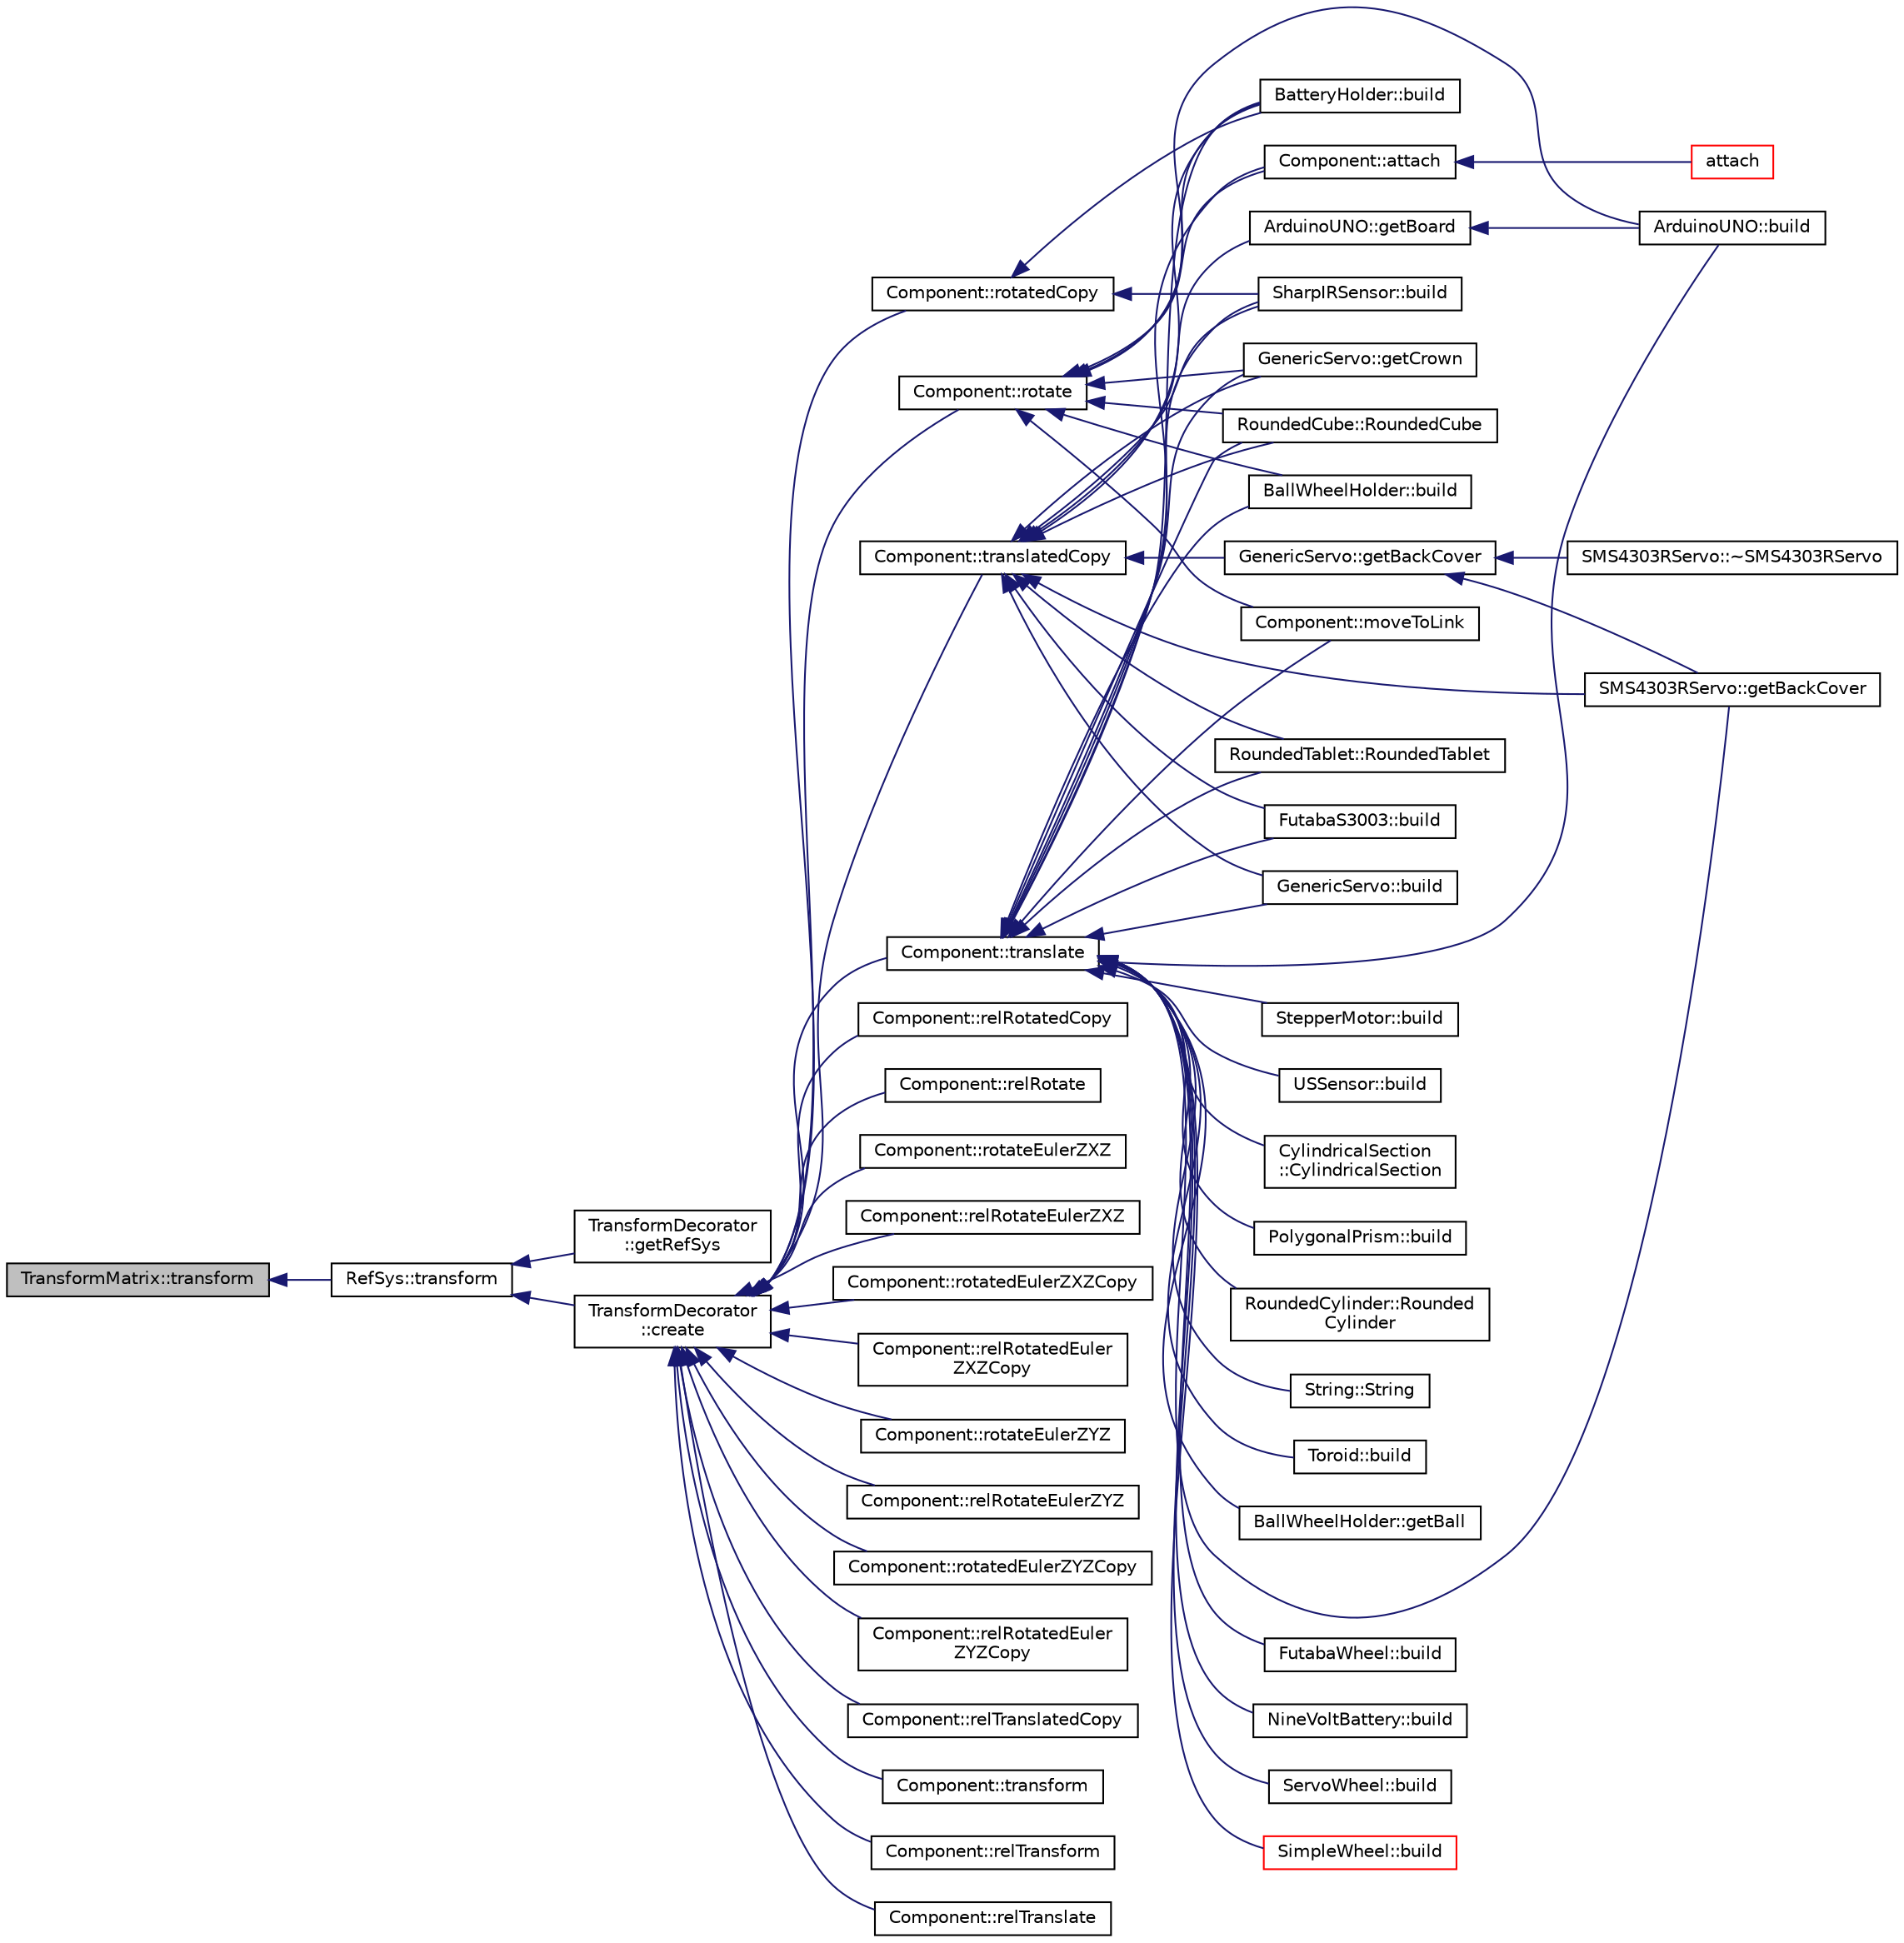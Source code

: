 digraph "TransformMatrix::transform"
{
  edge [fontname="Helvetica",fontsize="10",labelfontname="Helvetica",labelfontsize="10"];
  node [fontname="Helvetica",fontsize="10",shape=record];
  rankdir="LR";
  Node417 [label="TransformMatrix::transform",height=0.2,width=0.4,color="black", fillcolor="grey75", style="filled", fontcolor="black"];
  Node417 -> Node418 [dir="back",color="midnightblue",fontsize="10",style="solid",fontname="Helvetica"];
  Node418 [label="RefSys::transform",height=0.2,width=0.4,color="black", fillcolor="white", style="filled",URL="$classRefSys.html#a257068ba4a052c855587d334edec48ff",tooltip="Rotates the reference system This methods rotates the reference system with a rotational matrix..."];
  Node418 -> Node419 [dir="back",color="midnightblue",fontsize="10",style="solid",fontname="Helvetica"];
  Node419 [label="TransformDecorator\l::getRefSys",height=0.2,width=0.4,color="black", fillcolor="white", style="filled",URL="$classTransformDecorator.html#a294baa9d24ae01b822100e1db870679d"];
  Node418 -> Node420 [dir="back",color="midnightblue",fontsize="10",style="solid",fontname="Helvetica"];
  Node420 [label="TransformDecorator\l::create",height=0.2,width=0.4,color="black", fillcolor="white", style="filled",URL="$classTransformDecorator.html#a0aa4971660b91bebb8ad53e682b00bd1",tooltip="Default factory method. "];
  Node420 -> Node421 [dir="back",color="midnightblue",fontsize="10",style="solid",fontname="Helvetica"];
  Node421 [label="Component::rotatedCopy",height=0.2,width=0.4,color="black", fillcolor="white", style="filled",URL="$classComponent.html#ad9de437a1628000f65fea65381e4c3d4",tooltip="Rotate the component. "];
  Node421 -> Node422 [dir="back",color="midnightblue",fontsize="10",style="solid",fontname="Helvetica"];
  Node422 [label="BatteryHolder::build",height=0.2,width=0.4,color="black", fillcolor="white", style="filled",URL="$classBatteryHolder.html#a31b5756aae7816ef88986302ec12303c",tooltip="Build the piece. "];
  Node421 -> Node423 [dir="back",color="midnightblue",fontsize="10",style="solid",fontname="Helvetica"];
  Node423 [label="SharpIRSensor::build",height=0.2,width=0.4,color="black", fillcolor="white", style="filled",URL="$classSharpIRSensor.html#a9358ae89493f89e94ecf763fa4f2f542",tooltip="Build the piece. "];
  Node420 -> Node424 [dir="back",color="midnightblue",fontsize="10",style="solid",fontname="Helvetica"];
  Node424 [label="Component::relRotatedCopy",height=0.2,width=0.4,color="black", fillcolor="white", style="filled",URL="$classComponent.html#ac55c1d200c06a40b1093e7c1874a81ea",tooltip="Rotate the component around its local reference system. "];
  Node420 -> Node425 [dir="back",color="midnightblue",fontsize="10",style="solid",fontname="Helvetica"];
  Node425 [label="Component::rotate",height=0.2,width=0.4,color="black", fillcolor="white", style="filled",URL="$classComponent.html#a5d02f92e62bd7a142dcc9c0dae0c908d",tooltip="Rotate the component. "];
  Node425 -> Node426 [dir="back",color="midnightblue",fontsize="10",style="solid",fontname="Helvetica"];
  Node426 [label="RoundedCube::RoundedCube",height=0.2,width=0.4,color="black", fillcolor="white", style="filled",URL="$classRoundedCube.html#ad0ba2fd7d94c9b93a559bb36ab5787bf",tooltip="Constructor. "];
  Node425 -> Node427 [dir="back",color="midnightblue",fontsize="10",style="solid",fontname="Helvetica"];
  Node427 [label="Component::moveToLink",height=0.2,width=0.4,color="black", fillcolor="white", style="filled",URL="$classComponent.html#a90358faa491581771a2677e8cdc00bfd",tooltip="Move To Link Function This method rotates and translates the component in order to place it at a link..."];
  Node425 -> Node428 [dir="back",color="midnightblue",fontsize="10",style="solid",fontname="Helvetica"];
  Node428 [label="Component::attach",height=0.2,width=0.4,color="black", fillcolor="white", style="filled",URL="$classComponent.html#a229e816c0585cc4452b0200e0e842d1c",tooltip="Attaches two components This method attaches attachment component to the componet, making the links fit together. "];
  Node428 -> Node429 [dir="back",color="midnightblue",fontsize="10",style="solid",fontname="Helvetica"];
  Node429 [label="attach",height=0.2,width=0.4,color="red", fillcolor="white", style="filled",URL="$globalfunctions_8h.html#a09e34955be2ae478ecf8ee52ce4cc741",tooltip="Attaches two components This method attaches attachment component to base componet, making the links fit together. "];
  Node425 -> Node431 [dir="back",color="midnightblue",fontsize="10",style="solid",fontname="Helvetica"];
  Node431 [label="ArduinoUNO::build",height=0.2,width=0.4,color="black", fillcolor="white", style="filled",URL="$classArduinoUNO.html#a3f36db05b8094951b6a0372fae99e390",tooltip="Build the piece. "];
  Node425 -> Node432 [dir="back",color="midnightblue",fontsize="10",style="solid",fontname="Helvetica"];
  Node432 [label="BallWheelHolder::build",height=0.2,width=0.4,color="black", fillcolor="white", style="filled",URL="$classBallWheelHolder.html#a5fdc4b7a1f329bf9e136abb14ce79066",tooltip="Build the piece. "];
  Node425 -> Node422 [dir="back",color="midnightblue",fontsize="10",style="solid",fontname="Helvetica"];
  Node425 -> Node433 [dir="back",color="midnightblue",fontsize="10",style="solid",fontname="Helvetica"];
  Node433 [label="GenericServo::getCrown",height=0.2,width=0.4,color="black", fillcolor="white", style="filled",URL="$classGenericServo.html#a495d0b7ab36c079972c4702359c5ec76",tooltip="returns a component only with the crown "];
  Node420 -> Node434 [dir="back",color="midnightblue",fontsize="10",style="solid",fontname="Helvetica"];
  Node434 [label="Component::relRotate",height=0.2,width=0.4,color="black", fillcolor="white", style="filled",URL="$classComponent.html#a2c3e5cf2bc1680e69b3268e7063cd1d8",tooltip="Rotate the component around its local reference system. "];
  Node420 -> Node435 [dir="back",color="midnightblue",fontsize="10",style="solid",fontname="Helvetica"];
  Node435 [label="Component::rotateEulerZXZ",height=0.2,width=0.4,color="black", fillcolor="white", style="filled",URL="$classComponent.html#a65626ffdf954959a05120a15daf04219",tooltip="Rotate the component with Euler Angles ZX&#39;Z&#39;&#39;. "];
  Node420 -> Node436 [dir="back",color="midnightblue",fontsize="10",style="solid",fontname="Helvetica"];
  Node436 [label="Component::relRotateEulerZXZ",height=0.2,width=0.4,color="black", fillcolor="white", style="filled",URL="$classComponent.html#a29263e0bb90f81f656e96f2d32c7779a",tooltip="Rotate the component with Euler Angles ZX&#39;Z&#39;&#39; around its local reference system. "];
  Node420 -> Node437 [dir="back",color="midnightblue",fontsize="10",style="solid",fontname="Helvetica"];
  Node437 [label="Component::rotatedEulerZXZCopy",height=0.2,width=0.4,color="black", fillcolor="white", style="filled",URL="$classComponent.html#a356ba279ad0e9897f67c55bcebc56cd1",tooltip="Rotate a copy of the component with Euler Angles ZX&#39;Z&#39;&#39;. "];
  Node420 -> Node438 [dir="back",color="midnightblue",fontsize="10",style="solid",fontname="Helvetica"];
  Node438 [label="Component::relRotatedEuler\lZXZCopy",height=0.2,width=0.4,color="black", fillcolor="white", style="filled",URL="$classComponent.html#aed22d90f781e4775efe024cf2bc63541",tooltip="Rotate a copy of the component with Euler Angles ZX&#39;Z&#39;&#39; around its local reference system..."];
  Node420 -> Node439 [dir="back",color="midnightblue",fontsize="10",style="solid",fontname="Helvetica"];
  Node439 [label="Component::rotateEulerZYZ",height=0.2,width=0.4,color="black", fillcolor="white", style="filled",URL="$classComponent.html#a495eab23b140a50437e90f84500803eb",tooltip="Rotate the component with Euler Angles ZY&#39;Z&#39;&#39;. "];
  Node420 -> Node440 [dir="back",color="midnightblue",fontsize="10",style="solid",fontname="Helvetica"];
  Node440 [label="Component::relRotateEulerZYZ",height=0.2,width=0.4,color="black", fillcolor="white", style="filled",URL="$classComponent.html#a04731b2276edc482d179889f9ac83a5a",tooltip="Rotate the component with Euler Angles ZY&#39;Z&#39;&#39; around its local reference system. "];
  Node420 -> Node441 [dir="back",color="midnightblue",fontsize="10",style="solid",fontname="Helvetica"];
  Node441 [label="Component::rotatedEulerZYZCopy",height=0.2,width=0.4,color="black", fillcolor="white", style="filled",URL="$classComponent.html#a1ad2043bd3b91ad39cf671b6c7becfa5",tooltip="Rotate a copy of the component with Euler Angles ZX&#39;Z&#39;&#39;. "];
  Node420 -> Node442 [dir="back",color="midnightblue",fontsize="10",style="solid",fontname="Helvetica"];
  Node442 [label="Component::relRotatedEuler\lZYZCopy",height=0.2,width=0.4,color="black", fillcolor="white", style="filled",URL="$classComponent.html#a8aa8baded83e217655004ea955e53379",tooltip="Rotate a copy of the component with Euler Angles ZX&#39;Z&#39;&#39; around its local reference system..."];
  Node420 -> Node443 [dir="back",color="midnightblue",fontsize="10",style="solid",fontname="Helvetica"];
  Node443 [label="Component::translatedCopy",height=0.2,width=0.4,color="black", fillcolor="white", style="filled",URL="$classComponent.html#a9b25cc8e1420561130218b7c360eab67",tooltip="Translate the component. "];
  Node443 -> Node426 [dir="back",color="midnightblue",fontsize="10",style="solid",fontname="Helvetica"];
  Node443 -> Node444 [dir="back",color="midnightblue",fontsize="10",style="solid",fontname="Helvetica"];
  Node444 [label="RoundedTablet::RoundedTablet",height=0.2,width=0.4,color="black", fillcolor="white", style="filled",URL="$classRoundedTablet.html#acb7bd8292117dbfba2b14e928a5f1d1e",tooltip="Constructor. "];
  Node443 -> Node445 [dir="back",color="midnightblue",fontsize="10",style="solid",fontname="Helvetica"];
  Node445 [label="ArduinoUNO::getBoard",height=0.2,width=0.4,color="black", fillcolor="white", style="filled",URL="$classArduinoUNO.html#a2765f8e142d0668f66270d15dfb30296",tooltip="returns a component only with the board "];
  Node445 -> Node431 [dir="back",color="midnightblue",fontsize="10",style="solid",fontname="Helvetica"];
  Node443 -> Node422 [dir="back",color="midnightblue",fontsize="10",style="solid",fontname="Helvetica"];
  Node443 -> Node446 [dir="back",color="midnightblue",fontsize="10",style="solid",fontname="Helvetica"];
  Node446 [label="FutabaS3003::build",height=0.2,width=0.4,color="black", fillcolor="white", style="filled",URL="$classFutabaS3003.html#a780e4ad25476f3d7962675c1b5e4fb03",tooltip="Build the piece. "];
  Node443 -> Node447 [dir="back",color="midnightblue",fontsize="10",style="solid",fontname="Helvetica"];
  Node447 [label="GenericServo::getBackCover",height=0.2,width=0.4,color="black", fillcolor="white", style="filled",URL="$classGenericServo.html#a93fe47b0ebffbe1c9c71e190fe92736c",tooltip="getBackCover "];
  Node447 -> Node448 [dir="back",color="midnightblue",fontsize="10",style="solid",fontname="Helvetica"];
  Node448 [label="SMS4303RServo::getBackCover",height=0.2,width=0.4,color="black", fillcolor="white", style="filled",URL="$classSMS4303RServo.html#aeec1aa712c347da1a5fe9ece738a9bdc",tooltip="getBackCover "];
  Node447 -> Node449 [dir="back",color="midnightblue",fontsize="10",style="solid",fontname="Helvetica"];
  Node449 [label="SMS4303RServo::~SMS4303RServo",height=0.2,width=0.4,color="black", fillcolor="white", style="filled",URL="$classSMS4303RServo.html#aac97a19841450ef1d51154c0e4c160bb",tooltip="Default destructor. "];
  Node443 -> Node433 [dir="back",color="midnightblue",fontsize="10",style="solid",fontname="Helvetica"];
  Node443 -> Node450 [dir="back",color="midnightblue",fontsize="10",style="solid",fontname="Helvetica"];
  Node450 [label="GenericServo::build",height=0.2,width=0.4,color="black", fillcolor="white", style="filled",URL="$classGenericServo.html#a278c702f6e1e6ab5dc2d05964f3d14eb",tooltip="Build the piece. "];
  Node443 -> Node423 [dir="back",color="midnightblue",fontsize="10",style="solid",fontname="Helvetica"];
  Node443 -> Node448 [dir="back",color="midnightblue",fontsize="10",style="solid",fontname="Helvetica"];
  Node420 -> Node451 [dir="back",color="midnightblue",fontsize="10",style="solid",fontname="Helvetica"];
  Node451 [label="Component::relTranslatedCopy",height=0.2,width=0.4,color="black", fillcolor="white", style="filled",URL="$classComponent.html#ae38d7d4bc776ce28cd7a3811a262d0ed",tooltip="Translate the component wrt. to its local reference system. "];
  Node420 -> Node452 [dir="back",color="midnightblue",fontsize="10",style="solid",fontname="Helvetica"];
  Node452 [label="Component::transform",height=0.2,width=0.4,color="black", fillcolor="white", style="filled",URL="$classComponent.html#abfdd7b2784ca975181f2f9391a7a3e50"];
  Node420 -> Node453 [dir="back",color="midnightblue",fontsize="10",style="solid",fontname="Helvetica"];
  Node453 [label="Component::relTransform",height=0.2,width=0.4,color="black", fillcolor="white", style="filled",URL="$classComponent.html#a96438164cd3e438b3044c420c4bd2788"];
  Node420 -> Node454 [dir="back",color="midnightblue",fontsize="10",style="solid",fontname="Helvetica"];
  Node454 [label="Component::translate",height=0.2,width=0.4,color="black", fillcolor="white", style="filled",URL="$classComponent.html#a0df678527e9d0d65a749bbc5883a71af",tooltip="Translate the component. "];
  Node454 -> Node455 [dir="back",color="midnightblue",fontsize="10",style="solid",fontname="Helvetica"];
  Node455 [label="CylindricalSection\l::CylindricalSection",height=0.2,width=0.4,color="black", fillcolor="white", style="filled",URL="$classCylindricalSection.html#a72ba130be49d400a5a0aa0a365e7c900",tooltip="Constructor. "];
  Node454 -> Node456 [dir="back",color="midnightblue",fontsize="10",style="solid",fontname="Helvetica"];
  Node456 [label="PolygonalPrism::build",height=0.2,width=0.4,color="black", fillcolor="white", style="filled",URL="$classPolygonalPrism.html#a3915dd262cd305a5212b01dcb6494d04",tooltip="Build the piece. "];
  Node454 -> Node426 [dir="back",color="midnightblue",fontsize="10",style="solid",fontname="Helvetica"];
  Node454 -> Node457 [dir="back",color="midnightblue",fontsize="10",style="solid",fontname="Helvetica"];
  Node457 [label="RoundedCylinder::Rounded\lCylinder",height=0.2,width=0.4,color="black", fillcolor="white", style="filled",URL="$classRoundedCylinder.html#a71de022375f47005a38034c037d6dd2f",tooltip="Static factory method. "];
  Node454 -> Node444 [dir="back",color="midnightblue",fontsize="10",style="solid",fontname="Helvetica"];
  Node454 -> Node458 [dir="back",color="midnightblue",fontsize="10",style="solid",fontname="Helvetica"];
  Node458 [label="String::String",height=0.2,width=0.4,color="black", fillcolor="white", style="filled",URL="$classString.html#a9662ca94c4e2cd2a1b6fe723fd7ee6d7"];
  Node454 -> Node459 [dir="back",color="midnightblue",fontsize="10",style="solid",fontname="Helvetica"];
  Node459 [label="Toroid::build",height=0.2,width=0.4,color="black", fillcolor="white", style="filled",URL="$classToroid.html#a1f536ca45b977d2b16caddcfac37e8f2",tooltip="Build the piece. "];
  Node454 -> Node427 [dir="back",color="midnightblue",fontsize="10",style="solid",fontname="Helvetica"];
  Node454 -> Node428 [dir="back",color="midnightblue",fontsize="10",style="solid",fontname="Helvetica"];
  Node454 -> Node431 [dir="back",color="midnightblue",fontsize="10",style="solid",fontname="Helvetica"];
  Node454 -> Node432 [dir="back",color="midnightblue",fontsize="10",style="solid",fontname="Helvetica"];
  Node454 -> Node460 [dir="back",color="midnightblue",fontsize="10",style="solid",fontname="Helvetica"];
  Node460 [label="BallWheelHolder::getBall",height=0.2,width=0.4,color="black", fillcolor="white", style="filled",URL="$classBallWheelHolder.html#aa345c2a64731ffd98a8562c452b9115b"];
  Node454 -> Node422 [dir="back",color="midnightblue",fontsize="10",style="solid",fontname="Helvetica"];
  Node454 -> Node446 [dir="back",color="midnightblue",fontsize="10",style="solid",fontname="Helvetica"];
  Node454 -> Node461 [dir="back",color="midnightblue",fontsize="10",style="solid",fontname="Helvetica"];
  Node461 [label="FutabaWheel::build",height=0.2,width=0.4,color="black", fillcolor="white", style="filled",URL="$classFutabaWheel.html#a6dc7222f040225cbea58a7f52ab51bc1",tooltip="Build the piece. "];
  Node454 -> Node433 [dir="back",color="midnightblue",fontsize="10",style="solid",fontname="Helvetica"];
  Node454 -> Node450 [dir="back",color="midnightblue",fontsize="10",style="solid",fontname="Helvetica"];
  Node454 -> Node462 [dir="back",color="midnightblue",fontsize="10",style="solid",fontname="Helvetica"];
  Node462 [label="NineVoltBattery::build",height=0.2,width=0.4,color="black", fillcolor="white", style="filled",URL="$classNineVoltBattery.html#a47fdf8ed2d4de128b9acae2ced2cb9ef",tooltip="Build the piece. "];
  Node454 -> Node463 [dir="back",color="midnightblue",fontsize="10",style="solid",fontname="Helvetica"];
  Node463 [label="ServoWheel::build",height=0.2,width=0.4,color="black", fillcolor="white", style="filled",URL="$classServoWheel.html#a1c938e0a0aeac4b0cb9f31081cdbcc62",tooltip="Build the piece. "];
  Node454 -> Node423 [dir="back",color="midnightblue",fontsize="10",style="solid",fontname="Helvetica"];
  Node454 -> Node464 [dir="back",color="midnightblue",fontsize="10",style="solid",fontname="Helvetica"];
  Node464 [label="SimpleWheel::build",height=0.2,width=0.4,color="red", fillcolor="white", style="filled",URL="$classSimpleWheel.html#a33754ed6566c483e50a13e3ab9ea1052",tooltip="Build the piece. "];
  Node454 -> Node448 [dir="back",color="midnightblue",fontsize="10",style="solid",fontname="Helvetica"];
  Node454 -> Node467 [dir="back",color="midnightblue",fontsize="10",style="solid",fontname="Helvetica"];
  Node467 [label="StepperMotor::build",height=0.2,width=0.4,color="black", fillcolor="white", style="filled",URL="$classStepperMotor.html#ae2954c48b9c34762cfcd67720a72b710",tooltip="Build the piece. "];
  Node454 -> Node468 [dir="back",color="midnightblue",fontsize="10",style="solid",fontname="Helvetica"];
  Node468 [label="USSensor::build",height=0.2,width=0.4,color="black", fillcolor="white", style="filled",URL="$classUSSensor.html#ac876244c1bf0aab65db9a1876d0ca525",tooltip="Build the piece. "];
  Node420 -> Node469 [dir="back",color="midnightblue",fontsize="10",style="solid",fontname="Helvetica"];
  Node469 [label="Component::relTranslate",height=0.2,width=0.4,color="black", fillcolor="white", style="filled",URL="$classComponent.html#a9c77e890ea15db01c38273975f9a56ad",tooltip="Translate the component wrt. to its local reference system. "];
}
